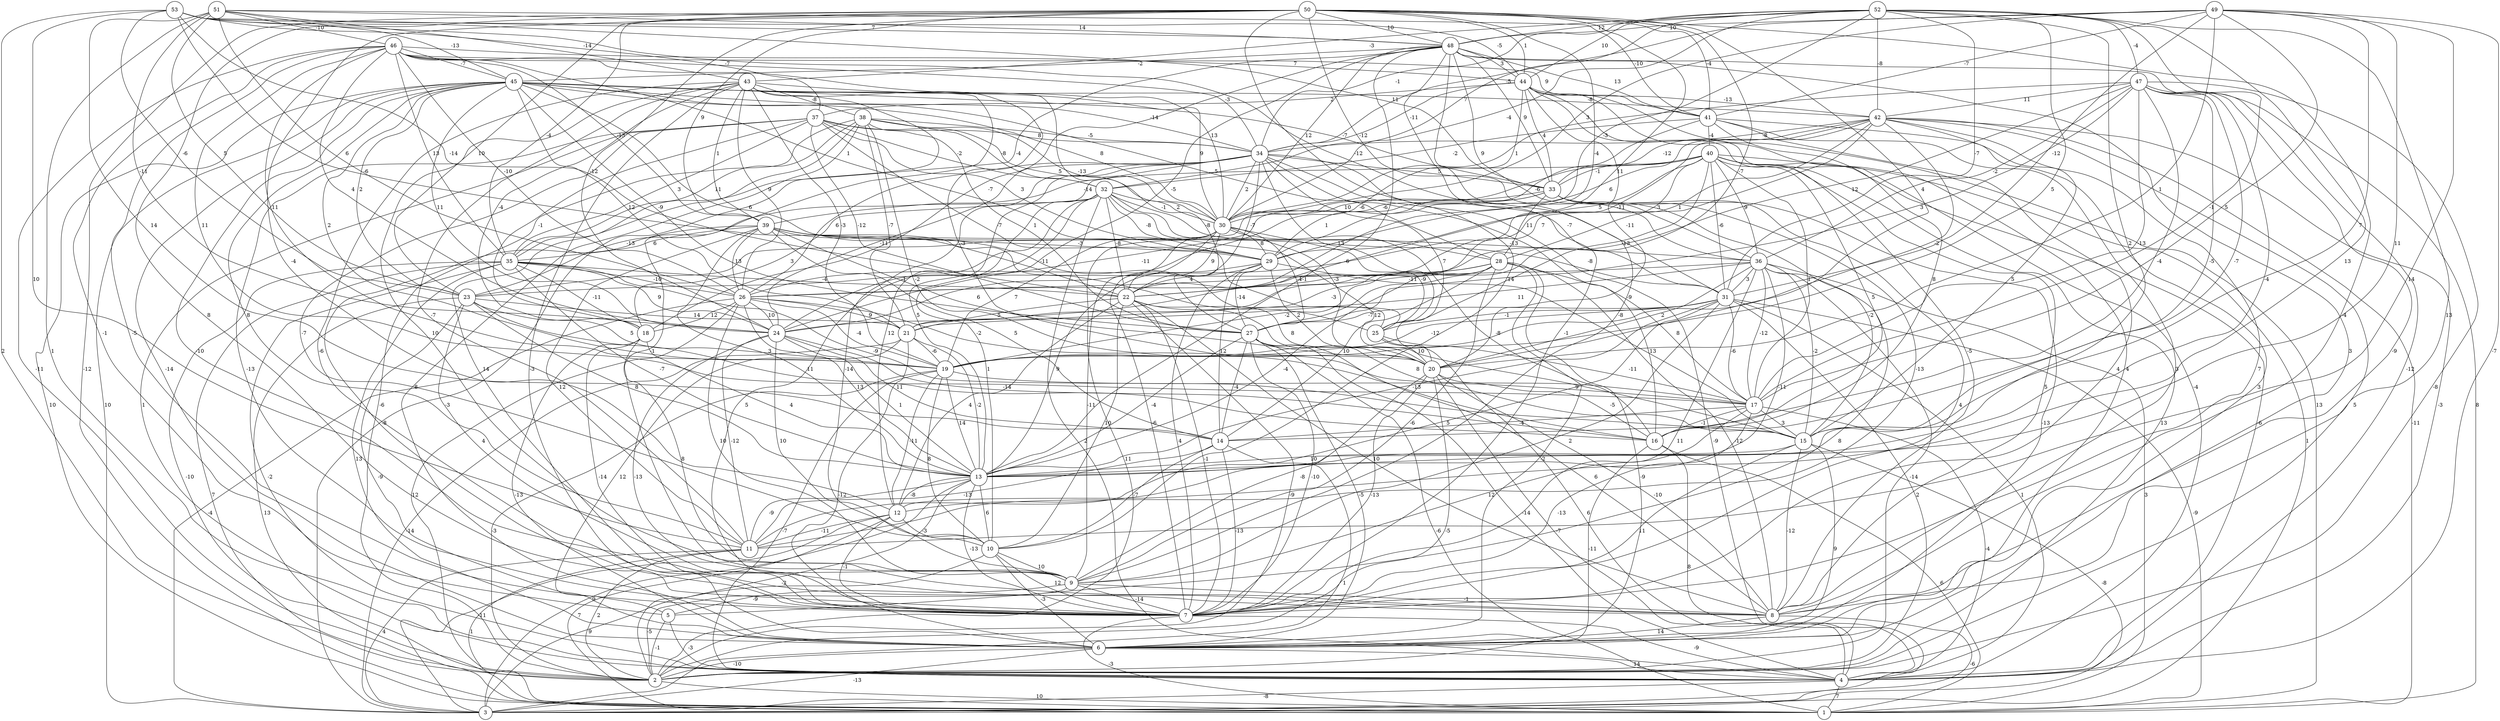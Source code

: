 graph { 
	 fontname="Helvetica,Arial,sans-serif" 
	 node [shape = circle]; 
	 53 -- 2 [label = "2"];
	 53 -- 11 [label = "10"];
	 53 -- 22 [label = "-14"];
	 53 -- 23 [label = "-6"];
	 53 -- 25 [label = "-6"];
	 53 -- 31 [label = "-12"];
	 53 -- 33 [label = "11"];
	 53 -- 37 [label = "-7"];
	 53 -- 44 [label = "-5"];
	 53 -- 48 [label = "7"];
	 52 -- 8 [label = "13"];
	 52 -- 12 [label = "13"];
	 52 -- 13 [label = "2"];
	 52 -- 17 [label = "-1"];
	 52 -- 19 [label = "5"];
	 52 -- 29 [label = "-3"];
	 52 -- 30 [label = "-4"];
	 52 -- 31 [label = "-7"];
	 52 -- 32 [label = "7"];
	 52 -- 34 [label = "-1"];
	 52 -- 42 [label = "-8"];
	 52 -- 43 [label = "-3"];
	 52 -- 44 [label = "10"];
	 52 -- 47 [label = "-4"];
	 52 -- 48 [label = "12"];
	 51 -- 4 [label = "1"];
	 51 -- 14 [label = "14"];
	 51 -- 23 [label = "5"];
	 51 -- 24 [label = "-11"];
	 51 -- 26 [label = "6"];
	 51 -- 41 [label = "-10"];
	 51 -- 43 [label = "-14"];
	 51 -- 45 [label = "-13"];
	 51 -- 46 [label = "-10"];
	 51 -- 48 [label = "14"];
	 50 -- 1 [label = "-12"];
	 50 -- 7 [label = "8"];
	 50 -- 8 [label = "-4"];
	 50 -- 10 [label = "14"];
	 50 -- 12 [label = "-4"];
	 50 -- 20 [label = "4"];
	 50 -- 21 [label = "11"];
	 50 -- 22 [label = "-4"];
	 50 -- 23 [label = "10"];
	 50 -- 24 [label = "-12"];
	 50 -- 27 [label = "-7"];
	 50 -- 35 [label = "-4"];
	 50 -- 36 [label = "-12"];
	 50 -- 39 [label = "9"];
	 50 -- 41 [label = "-4"];
	 50 -- 44 [label = "1"];
	 50 -- 48 [label = "10"];
	 49 -- 4 [label = "-7"];
	 49 -- 11 [label = "14"];
	 49 -- 13 [label = "11"];
	 49 -- 15 [label = "7"];
	 49 -- 17 [label = "5"];
	 49 -- 20 [label = "1"];
	 49 -- 30 [label = "3"];
	 49 -- 31 [label = "-12"];
	 49 -- 34 [label = "-5"];
	 49 -- 41 [label = "-7"];
	 49 -- 48 [label = "10"];
	 48 -- 4 [label = "-12"];
	 48 -- 6 [label = "3"];
	 48 -- 7 [label = "-1"];
	 48 -- 9 [label = "-8"];
	 48 -- 13 [label = "-6"];
	 48 -- 18 [label = "-7"];
	 48 -- 24 [label = "-5"];
	 48 -- 30 [label = "12"];
	 48 -- 33 [label = "9"];
	 48 -- 35 [label = "-4"];
	 48 -- 36 [label = "9"];
	 48 -- 41 [label = "13"];
	 48 -- 44 [label = "3"];
	 48 -- 45 [label = "-2"];
	 47 -- 1 [label = "8"];
	 47 -- 2 [label = "-8"];
	 47 -- 8 [label = "-9"];
	 47 -- 13 [label = "-4"];
	 47 -- 14 [label = "-4"];
	 47 -- 15 [label = "-5"];
	 47 -- 16 [label = "-7"];
	 47 -- 17 [label = "-13"];
	 47 -- 22 [label = "12"];
	 47 -- 27 [label = "3"];
	 47 -- 30 [label = "1"];
	 47 -- 36 [label = "-2"];
	 47 -- 42 [label = "11"];
	 46 -- 2 [label = "-11"];
	 46 -- 5 [label = "-1"];
	 46 -- 7 [label = "-5"];
	 46 -- 17 [label = "11"];
	 46 -- 19 [label = "11"];
	 46 -- 24 [label = "4"];
	 46 -- 26 [label = "-10"];
	 46 -- 29 [label = "1"];
	 46 -- 30 [label = "13"];
	 46 -- 34 [label = "-3"];
	 46 -- 35 [label = "13"];
	 46 -- 39 [label = "-13"];
	 46 -- 41 [label = "9"];
	 46 -- 44 [label = "7"];
	 46 -- 45 [label = "-7"];
	 45 -- 1 [label = "10"];
	 45 -- 3 [label = "10"];
	 45 -- 6 [label = "-14"];
	 45 -- 8 [label = "-10"];
	 45 -- 11 [label = "8"];
	 45 -- 19 [label = "2"];
	 45 -- 21 [label = "12"];
	 45 -- 23 [label = "2"];
	 45 -- 24 [label = "11"];
	 45 -- 25 [label = "6"];
	 45 -- 27 [label = "-9"];
	 45 -- 28 [label = "5"];
	 45 -- 30 [label = "8"];
	 45 -- 33 [label = "-7"];
	 45 -- 34 [label = "-14"];
	 45 -- 42 [label = "-8"];
	 44 -- 1 [label = "13"];
	 44 -- 4 [label = "-4"];
	 44 -- 6 [label = "4"];
	 44 -- 8 [label = "-5"];
	 44 -- 20 [label = "-11"];
	 44 -- 24 [label = "-6"];
	 44 -- 33 [label = "4"];
	 44 -- 34 [label = "-11"];
	 44 -- 37 [label = "2"];
	 44 -- 42 [label = "-13"];
	 43 -- 3 [label = "-3"];
	 43 -- 6 [label = "-3"];
	 43 -- 7 [label = "-6"];
	 43 -- 8 [label = "-1"];
	 43 -- 9 [label = "10"];
	 43 -- 11 [label = "-7"];
	 43 -- 17 [label = "-3"];
	 43 -- 18 [label = "-4"];
	 43 -- 19 [label = "-3"];
	 43 -- 26 [label = "9"];
	 43 -- 27 [label = "-1"];
	 43 -- 30 [label = "9"];
	 43 -- 38 [label = "-8"];
	 43 -- 39 [label = "1"];
	 42 -- 1 [label = "-11"];
	 42 -- 2 [label = "5"];
	 42 -- 4 [label = "-3"];
	 42 -- 7 [label = "7"];
	 42 -- 15 [label = "5"];
	 42 -- 19 [label = "-2"];
	 42 -- 22 [label = "1"];
	 42 -- 24 [label = "7"];
	 42 -- 26 [label = "-11"];
	 42 -- 29 [label = "6"];
	 42 -- 33 [label = "-12"];
	 42 -- 34 [label = "-8"];
	 41 -- 6 [label = "3"];
	 41 -- 7 [label = "4"];
	 41 -- 8 [label = "3"];
	 41 -- 16 [label = "8"];
	 41 -- 23 [label = "-6"];
	 41 -- 32 [label = "-2"];
	 41 -- 40 [label = "-4"];
	 40 -- 2 [label = "13"];
	 40 -- 3 [label = "1"];
	 40 -- 4 [label = "-6"];
	 40 -- 8 [label = "5"];
	 40 -- 16 [label = "5"];
	 40 -- 17 [label = "1"];
	 40 -- 25 [label = "-13"];
	 40 -- 28 [label = "3"];
	 40 -- 29 [label = "5"];
	 40 -- 30 [label = "-6"];
	 40 -- 31 [label = "-6"];
	 40 -- 33 [label = "-1"];
	 40 -- 36 [label = "9"];
	 40 -- 39 [label = "-14"];
	 39 -- 7 [label = "-8"];
	 39 -- 11 [label = "12"];
	 39 -- 13 [label = "3"];
	 39 -- 14 [label = "5"];
	 39 -- 20 [label = "6"];
	 39 -- 22 [label = "-11"];
	 39 -- 26 [label = "13"];
	 39 -- 29 [label = "-3"];
	 39 -- 31 [label = "-8"];
	 39 -- 35 [label = "6"];
	 39 -- 36 [label = "-13"];
	 38 -- 2 [label = "-6"];
	 38 -- 6 [label = "8"];
	 38 -- 7 [label = "14"];
	 38 -- 16 [label = "-2"];
	 38 -- 21 [label = "-7"];
	 38 -- 27 [label = "1"];
	 38 -- 30 [label = "-13"];
	 38 -- 32 [label = "-8"];
	 38 -- 34 [label = "-5"];
	 38 -- 35 [label = "11"];
	 37 -- 4 [label = "1"];
	 37 -- 7 [label = "-13"];
	 37 -- 10 [label = "-7"];
	 37 -- 18 [label = "-1"];
	 37 -- 25 [label = "-7"];
	 37 -- 27 [label = "-12"];
	 37 -- 29 [label = "3"];
	 37 -- 30 [label = "5"];
	 37 -- 32 [label = "-2"];
	 37 -- 34 [label = "8"];
	 37 -- 35 [label = "3"];
	 36 -- 1 [label = "3"];
	 36 -- 2 [label = "-14"];
	 36 -- 5 [label = "8"];
	 36 -- 7 [label = "11"];
	 36 -- 12 [label = "-11"];
	 36 -- 15 [label = "-2"];
	 36 -- 17 [label = "-12"];
	 36 -- 20 [label = "2"];
	 36 -- 21 [label = "11"];
	 36 -- 26 [label = "-11"];
	 36 -- 31 [label = "3"];
	 35 -- 1 [label = "7"];
	 35 -- 2 [label = "-10"];
	 35 -- 4 [label = "-2"];
	 35 -- 6 [label = "13"];
	 35 -- 13 [label = "-7"];
	 35 -- 15 [label = "-9"];
	 35 -- 18 [label = "-11"];
	 35 -- 22 [label = "-4"];
	 35 -- 24 [label = "9"];
	 35 -- 26 [label = "-10"];
	 34 -- 3 [label = "-9"];
	 34 -- 9 [label = "-14"];
	 34 -- 12 [label = "12"];
	 34 -- 13 [label = "5"];
	 34 -- 16 [label = "-9"];
	 34 -- 20 [label = "7"];
	 34 -- 22 [label = "-7"];
	 34 -- 24 [label = "-11"];
	 34 -- 25 [label = "13"];
	 34 -- 26 [label = "6"];
	 34 -- 30 [label = "2"];
	 34 -- 31 [label = "-7"];
	 34 -- 33 [label = "5"];
	 33 -- 6 [label = "-13"];
	 33 -- 7 [label = "4"];
	 33 -- 11 [label = "-13"];
	 33 -- 15 [label = "-2"];
	 33 -- 24 [label = "-11"];
	 33 -- 28 [label = "11"];
	 33 -- 29 [label = "1"];
	 33 -- 30 [label = "10"];
	 32 -- 4 [label = "2"];
	 32 -- 7 [label = "5"];
	 32 -- 10 [label = "1"];
	 32 -- 15 [label = "12"];
	 32 -- 18 [label = "3"];
	 32 -- 20 [label = "-3"];
	 32 -- 22 [label = "-8"];
	 32 -- 23 [label = "-13"];
	 32 -- 28 [label = "-8"];
	 32 -- 29 [label = "-8"];
	 32 -- 30 [label = "2"];
	 31 -- 1 [label = "-9"];
	 31 -- 2 [label = "2"];
	 31 -- 4 [label = "1"];
	 31 -- 9 [label = "2"];
	 31 -- 11 [label = "5"];
	 31 -- 13 [label = "-13"];
	 31 -- 17 [label = "-6"];
	 31 -- 19 [label = "-12"];
	 31 -- 25 [label = "-1"];
	 31 -- 27 [label = "-7"];
	 30 -- 2 [label = "11"];
	 30 -- 7 [label = "-6"];
	 30 -- 9 [label = "-11"];
	 30 -- 16 [label = "-8"];
	 30 -- 19 [label = "7"];
	 30 -- 22 [label = "9"];
	 30 -- 25 [label = "-9"];
	 30 -- 27 [label = "-4"];
	 30 -- 29 [label = "8"];
	 29 -- 7 [label = "4"];
	 29 -- 13 [label = "9"];
	 29 -- 14 [label = "12"];
	 29 -- 15 [label = "13"];
	 29 -- 20 [label = "2"];
	 29 -- 22 [label = "4"];
	 29 -- 27 [label = "-14"];
	 28 -- 2 [label = "-9"];
	 28 -- 6 [label = "-2"];
	 28 -- 8 [label = "-12"];
	 28 -- 9 [label = "-6"];
	 28 -- 13 [label = "-4"];
	 28 -- 14 [label = "10"];
	 28 -- 17 [label = "8"];
	 28 -- 19 [label = "-2"];
	 28 -- 21 [label = "-3"];
	 28 -- 23 [label = "-1"];
	 28 -- 26 [label = "-1"];
	 27 -- 1 [label = "-6"];
	 27 -- 4 [label = "-14"];
	 27 -- 6 [label = "-5"];
	 27 -- 7 [label = "-10"];
	 27 -- 8 [label = "6"];
	 27 -- 13 [label = "-4"];
	 27 -- 14 [label = "-4"];
	 26 -- 2 [label = "12"];
	 26 -- 3 [label = "-4"];
	 26 -- 9 [label = "10"];
	 26 -- 13 [label = "13"];
	 26 -- 18 [label = "12"];
	 26 -- 19 [label = "-4"];
	 26 -- 20 [label = "-2"];
	 26 -- 21 [label = "9"];
	 26 -- 24 [label = "10"];
	 25 -- 4 [label = "6"];
	 25 -- 17 [label = "-11"];
	 25 -- 20 [label = "10"];
	 24 -- 8 [label = "-13"];
	 24 -- 10 [label = "10"];
	 24 -- 11 [label = "-12"];
	 24 -- 13 [label = "1"];
	 24 -- 14 [label = "11"];
	 24 -- 16 [label = "-14"];
	 23 -- 1 [label = "13"];
	 23 -- 6 [label = "-9"];
	 23 -- 9 [label = "4"];
	 23 -- 13 [label = "8"];
	 23 -- 16 [label = "11"];
	 23 -- 19 [label = "5"];
	 23 -- 21 [label = "14"];
	 22 -- 2 [label = "-9"];
	 22 -- 7 [label = "-1"];
	 22 -- 8 [label = "10"];
	 22 -- 10 [label = "10"];
	 22 -- 12 [label = "4"];
	 22 -- 15 [label = "8"];
	 22 -- 20 [label = "8"];
	 22 -- 21 [label = "5"];
	 21 -- 3 [label = "-14"];
	 21 -- 5 [label = "12"];
	 21 -- 6 [label = "-12"];
	 21 -- 13 [label = "-2"];
	 21 -- 19 [label = "-6"];
	 20 -- 2 [label = "-5"];
	 20 -- 4 [label = "-7"];
	 20 -- 7 [label = "-13"];
	 20 -- 8 [label = "-10"];
	 20 -- 9 [label = "-8"];
	 20 -- 16 [label = "-5"];
	 19 -- 2 [label = "-3"];
	 19 -- 4 [label = "-7"];
	 19 -- 10 [label = "8"];
	 19 -- 12 [label = "-11"];
	 19 -- 13 [label = "14"];
	 19 -- 17 [label = "9"];
	 18 -- 6 [label = "-13"];
	 18 -- 7 [label = "-14"];
	 18 -- 9 [label = "8"];
	 18 -- 13 [label = "4"];
	 17 -- 4 [label = "-4"];
	 17 -- 7 [label = "-13"];
	 17 -- 9 [label = "12"];
	 17 -- 14 [label = "-4"];
	 17 -- 15 [label = "3"];
	 17 -- 16 [label = "-1"];
	 16 -- 1 [label = "6"];
	 16 -- 4 [label = "8"];
	 16 -- 6 [label = "-11"];
	 15 -- 3 [label = "-8"];
	 15 -- 6 [label = "9"];
	 15 -- 7 [label = "11"];
	 15 -- 8 [label = "-12"];
	 15 -- 13 [label = "10"];
	 14 -- 3 [label = "1"];
	 14 -- 7 [label = "-13"];
	 14 -- 10 [label = "-7"];
	 14 -- 11 [label = "-13"];
	 13 -- 2 [label = "-2"];
	 13 -- 3 [label = "9"];
	 13 -- 7 [label = "-13"];
	 13 -- 10 [label = "6"];
	 13 -- 11 [label = "-9"];
	 13 -- 12 [label = "-8"];
	 12 -- 1 [label = "7"];
	 12 -- 3 [label = "-11"];
	 12 -- 7 [label = "-1"];
	 12 -- 10 [label = "-3"];
	 12 -- 11 [label = "-11"];
	 11 -- 1 [label = "1"];
	 11 -- 2 [label = "2"];
	 11 -- 3 [label = "4"];
	 10 -- 3 [label = "9"];
	 10 -- 6 [label = "-3"];
	 10 -- 7 [label = "12"];
	 10 -- 9 [label = "10"];
	 9 -- 2 [label = "-5"];
	 9 -- 5 [label = "-9"];
	 9 -- 7 [label = "-14"];
	 9 -- 8 [label = "-1"];
	 8 -- 3 [label = "-6"];
	 8 -- 6 [label = "14"];
	 7 -- 1 [label = "-3"];
	 7 -- 4 [label = "-9"];
	 6 -- 2 [label = "-10"];
	 6 -- 3 [label = "-13"];
	 6 -- 4 [label = "14"];
	 5 -- 2 [label = "-1"];
	 5 -- 4 [label = "-3"];
	 4 -- 1 [label = "7"];
	 4 -- 3 [label = "-8"];
	 2 -- 1 [label = "10"];
	 1;
	 2;
	 3;
	 4;
	 5;
	 6;
	 7;
	 8;
	 9;
	 10;
	 11;
	 12;
	 13;
	 14;
	 15;
	 16;
	 17;
	 18;
	 19;
	 20;
	 21;
	 22;
	 23;
	 24;
	 25;
	 26;
	 27;
	 28;
	 29;
	 30;
	 31;
	 32;
	 33;
	 34;
	 35;
	 36;
	 37;
	 38;
	 39;
	 40;
	 41;
	 42;
	 43;
	 44;
	 45;
	 46;
	 47;
	 48;
	 49;
	 50;
	 51;
	 52;
	 53;
}
